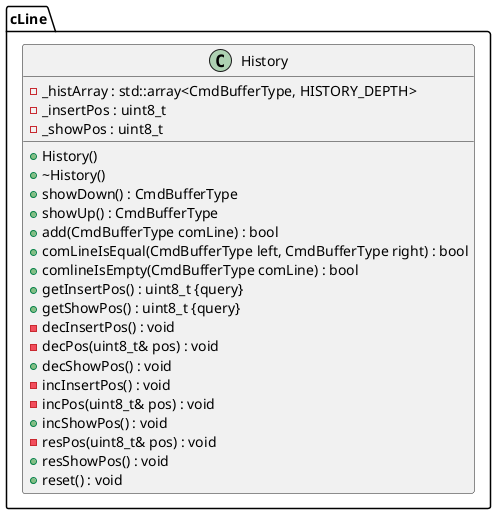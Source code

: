 @startuml





/' Objects '/

namespace cLine {
	class History {
		+History()
		+~History()
		+showDown() : CmdBufferType
		+showUp() : CmdBufferType
		+add(CmdBufferType comLine) : bool
		+comLineIsEqual(CmdBufferType left, CmdBufferType right) : bool
		+comlineIsEmpty(CmdBufferType comLine) : bool
		-_histArray : std::array<CmdBufferType, HISTORY_DEPTH>
		-_insertPos : uint8_t
		-_showPos : uint8_t
		+getInsertPos() : uint8_t {query}
		+getShowPos() : uint8_t {query}
		-decInsertPos() : void
		-decPos(uint8_t& pos) : void
		+decShowPos() : void
		-incInsertPos() : void
		-incPos(uint8_t& pos) : void
		+incShowPos() : void
		-resPos(uint8_t& pos) : void
		+resShowPos() : void
		+reset() : void
	}
}





/' Inheritance relationships '/




/' Aggregation relationships '/





/' Dependency relationships '/





/' Nested objects '/



@enduml
